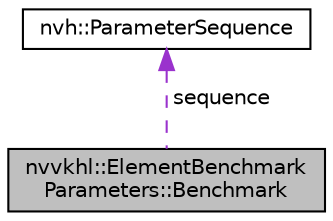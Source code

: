 digraph "nvvkhl::ElementBenchmarkParameters::Benchmark"
{
 // LATEX_PDF_SIZE
  edge [fontname="Helvetica",fontsize="10",labelfontname="Helvetica",labelfontsize="10"];
  node [fontname="Helvetica",fontsize="10",shape=record];
  Node1 [label="nvvkhl::ElementBenchmark\lParameters::Benchmark",height=0.2,width=0.4,color="black", fillcolor="grey75", style="filled", fontcolor="black",tooltip=" "];
  Node2 -> Node1 [dir="back",color="darkorchid3",fontsize="10",style="dashed",label=" sequence" ,fontname="Helvetica"];
  Node2 [label="nvh::ParameterSequence",height=0.2,width=0.4,color="black", fillcolor="white", style="filled",URL="$classnvh_1_1_parameter_sequence.html",tooltip=" "];
}
